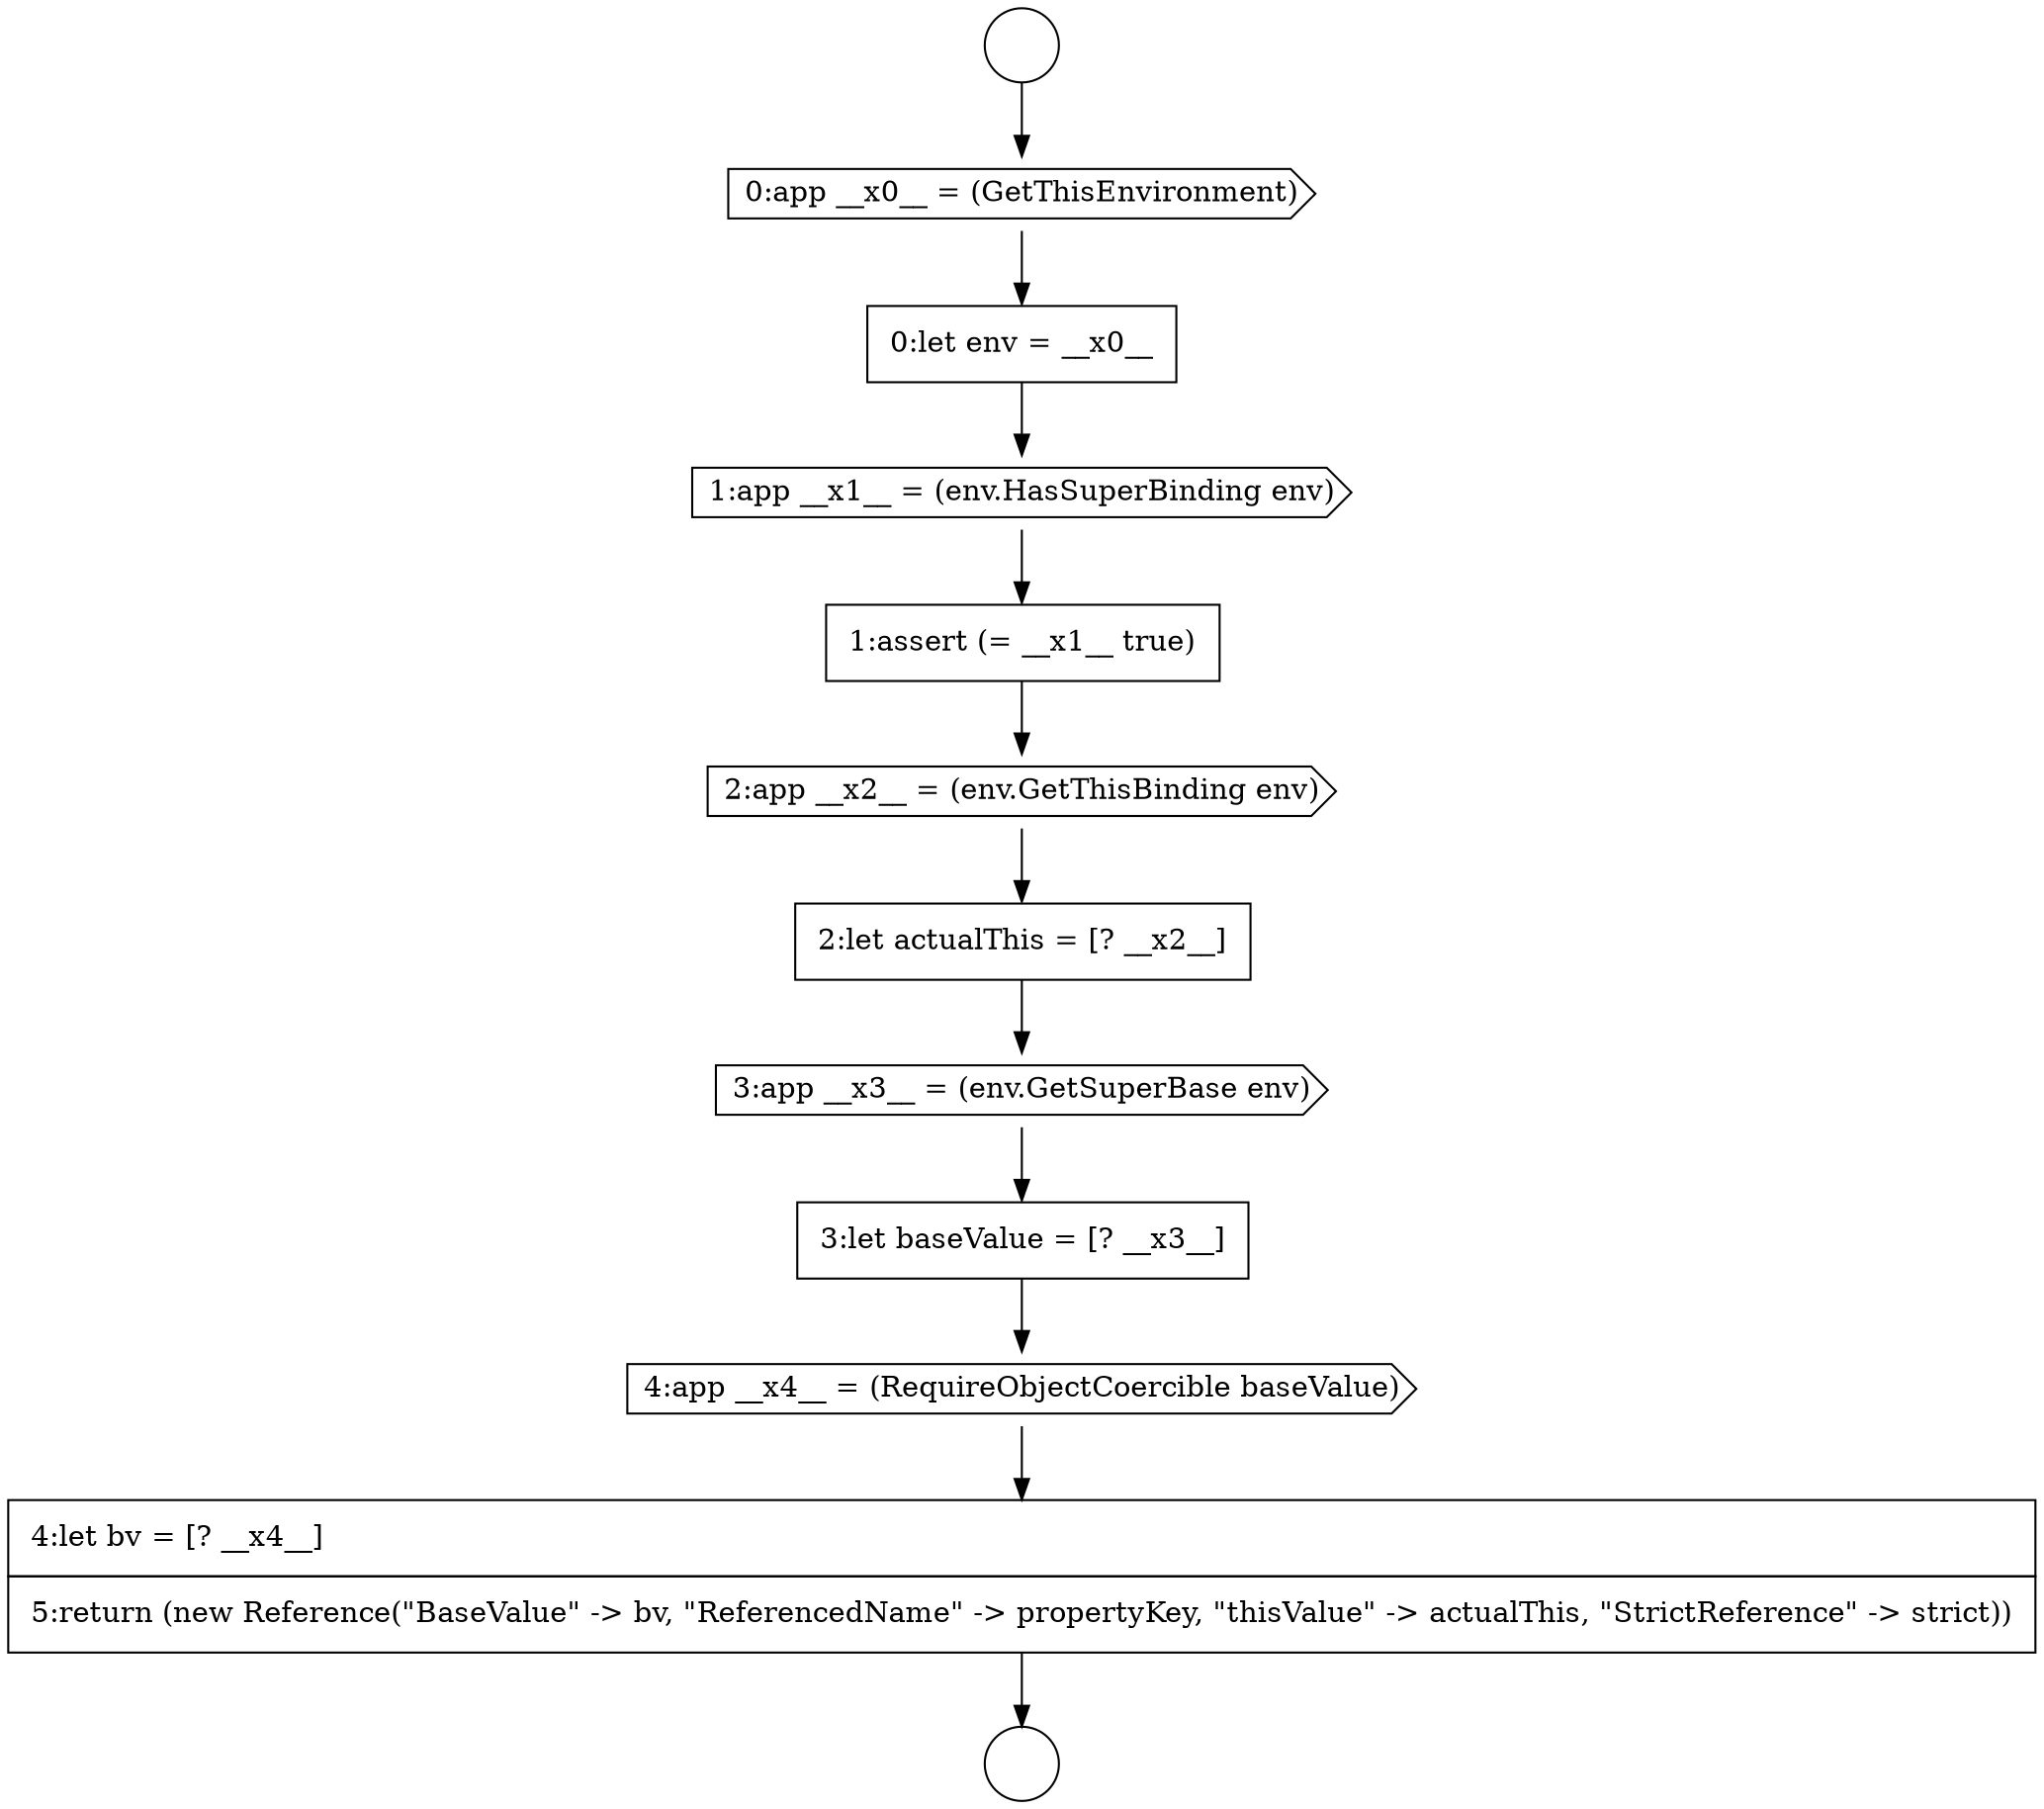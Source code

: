 digraph {
  node4101 [shape=none, margin=0, label=<<font color="black">
    <table border="0" cellborder="1" cellspacing="0" cellpadding="10">
      <tr><td align="left">0:let env = __x0__</td></tr>
    </table>
  </font>> color="black" fillcolor="white" style=filled]
  node4105 [shape=none, margin=0, label=<<font color="black">
    <table border="0" cellborder="1" cellspacing="0" cellpadding="10">
      <tr><td align="left">2:let actualThis = [? __x2__]</td></tr>
    </table>
  </font>> color="black" fillcolor="white" style=filled]
  node4100 [shape=cds, label=<<font color="black">0:app __x0__ = (GetThisEnvironment)</font>> color="black" fillcolor="white" style=filled]
  node4104 [shape=cds, label=<<font color="black">2:app __x2__ = (env.GetThisBinding env)</font>> color="black" fillcolor="white" style=filled]
  node4099 [shape=circle label=" " color="black" fillcolor="white" style=filled]
  node4107 [shape=none, margin=0, label=<<font color="black">
    <table border="0" cellborder="1" cellspacing="0" cellpadding="10">
      <tr><td align="left">3:let baseValue = [? __x3__]</td></tr>
    </table>
  </font>> color="black" fillcolor="white" style=filled]
  node4103 [shape=none, margin=0, label=<<font color="black">
    <table border="0" cellborder="1" cellspacing="0" cellpadding="10">
      <tr><td align="left">1:assert (= __x1__ true)</td></tr>
    </table>
  </font>> color="black" fillcolor="white" style=filled]
  node4106 [shape=cds, label=<<font color="black">3:app __x3__ = (env.GetSuperBase env)</font>> color="black" fillcolor="white" style=filled]
  node4102 [shape=cds, label=<<font color="black">1:app __x1__ = (env.HasSuperBinding env)</font>> color="black" fillcolor="white" style=filled]
  node4098 [shape=circle label=" " color="black" fillcolor="white" style=filled]
  node4108 [shape=cds, label=<<font color="black">4:app __x4__ = (RequireObjectCoercible baseValue)</font>> color="black" fillcolor="white" style=filled]
  node4109 [shape=none, margin=0, label=<<font color="black">
    <table border="0" cellborder="1" cellspacing="0" cellpadding="10">
      <tr><td align="left">4:let bv = [? __x4__]</td></tr>
      <tr><td align="left">5:return (new Reference(&quot;BaseValue&quot; -&gt; bv, &quot;ReferencedName&quot; -&gt; propertyKey, &quot;thisValue&quot; -&gt; actualThis, &quot;StrictReference&quot; -&gt; strict))</td></tr>
    </table>
  </font>> color="black" fillcolor="white" style=filled]
  node4100 -> node4101 [ color="black"]
  node4106 -> node4107 [ color="black"]
  node4098 -> node4100 [ color="black"]
  node4109 -> node4099 [ color="black"]
  node4108 -> node4109 [ color="black"]
  node4103 -> node4104 [ color="black"]
  node4107 -> node4108 [ color="black"]
  node4102 -> node4103 [ color="black"]
  node4105 -> node4106 [ color="black"]
  node4101 -> node4102 [ color="black"]
  node4104 -> node4105 [ color="black"]
}
